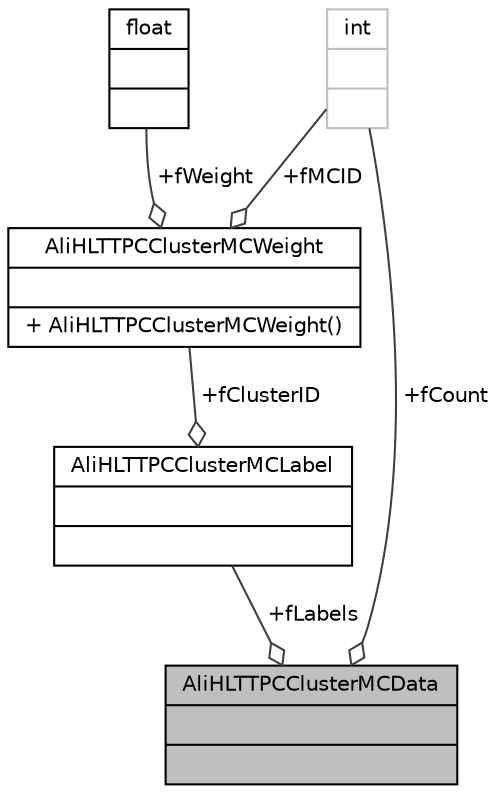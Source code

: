 digraph "AliHLTTPCClusterMCData"
{
 // INTERACTIVE_SVG=YES
  bgcolor="transparent";
  edge [fontname="Helvetica",fontsize="10",labelfontname="Helvetica",labelfontsize="10"];
  node [fontname="Helvetica",fontsize="10",shape=record];
  Node1 [label="{AliHLTTPCClusterMCData\n||}",height=0.2,width=0.4,color="black", fillcolor="grey75", style="filled", fontcolor="black"];
  Node2 -> Node1 [color="grey25",fontsize="10",style="solid",label=" +fLabels" ,arrowhead="odiamond",fontname="Helvetica"];
  Node2 [label="{AliHLTTPCClusterMCLabel\n||}",height=0.2,width=0.4,color="black",URL="$d0/d7b/structAliHLTTPCClusterMCLabel.html"];
  Node3 -> Node2 [color="grey25",fontsize="10",style="solid",label=" +fClusterID" ,arrowhead="odiamond",fontname="Helvetica"];
  Node3 [label="{AliHLTTPCClusterMCWeight\n||+ AliHLTTPCClusterMCWeight()\l}",height=0.2,width=0.4,color="black",URL="$db/d57/structAliHLTTPCClusterMCWeight.html"];
  Node4 -> Node3 [color="grey25",fontsize="10",style="solid",label=" +fWeight" ,arrowhead="odiamond",fontname="Helvetica"];
  Node4 [label="{float\n||}",height=0.2,width=0.4,color="black",URL="$d4/dc3/classfloat.html"];
  Node5 -> Node3 [color="grey25",fontsize="10",style="solid",label=" +fMCID" ,arrowhead="odiamond",fontname="Helvetica"];
  Node5 [label="{int\n||}",height=0.2,width=0.4,color="grey75"];
  Node5 -> Node1 [color="grey25",fontsize="10",style="solid",label=" +fCount" ,arrowhead="odiamond",fontname="Helvetica"];
}
